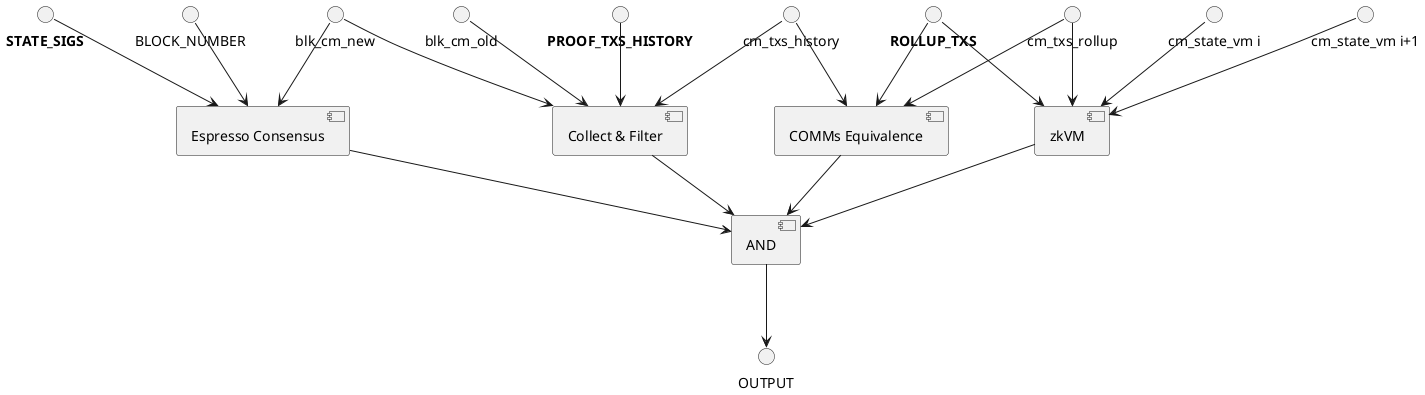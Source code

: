 @startuml

[Espresso Consensus] as EspCons
[Collect & Filter] as CF
[COMMs Equivalence] as CE
[AND] as AND

[zkVM] as ZK
blk_cm_new --> EspCons
"<b>STATE_SIGS</b>" --> EspCons
BLOCK_NUMBER --> EspCons


blk_cm_old --> CF
blk_cm_new --> CF
"<b>PROOF_TXS_HISTORY</b>" --> CF
"<b>ROLLUP_TXS</b>" --> CE
"<b>ROLLUP_TXS</b>" --> ZK

cm_txs_rollup --> CE
"cm_txs_history" --> CE
"cm_txs_history" --> CF

"cm_state_vm i" --> ZK
"cm_state_vm i+1" --> ZK
cm_txs_rollup --> ZK

EspCons -> AND
ZK --> AND
CE --> AND
CF --> AND

AND --> OUTPUT


@enduml
